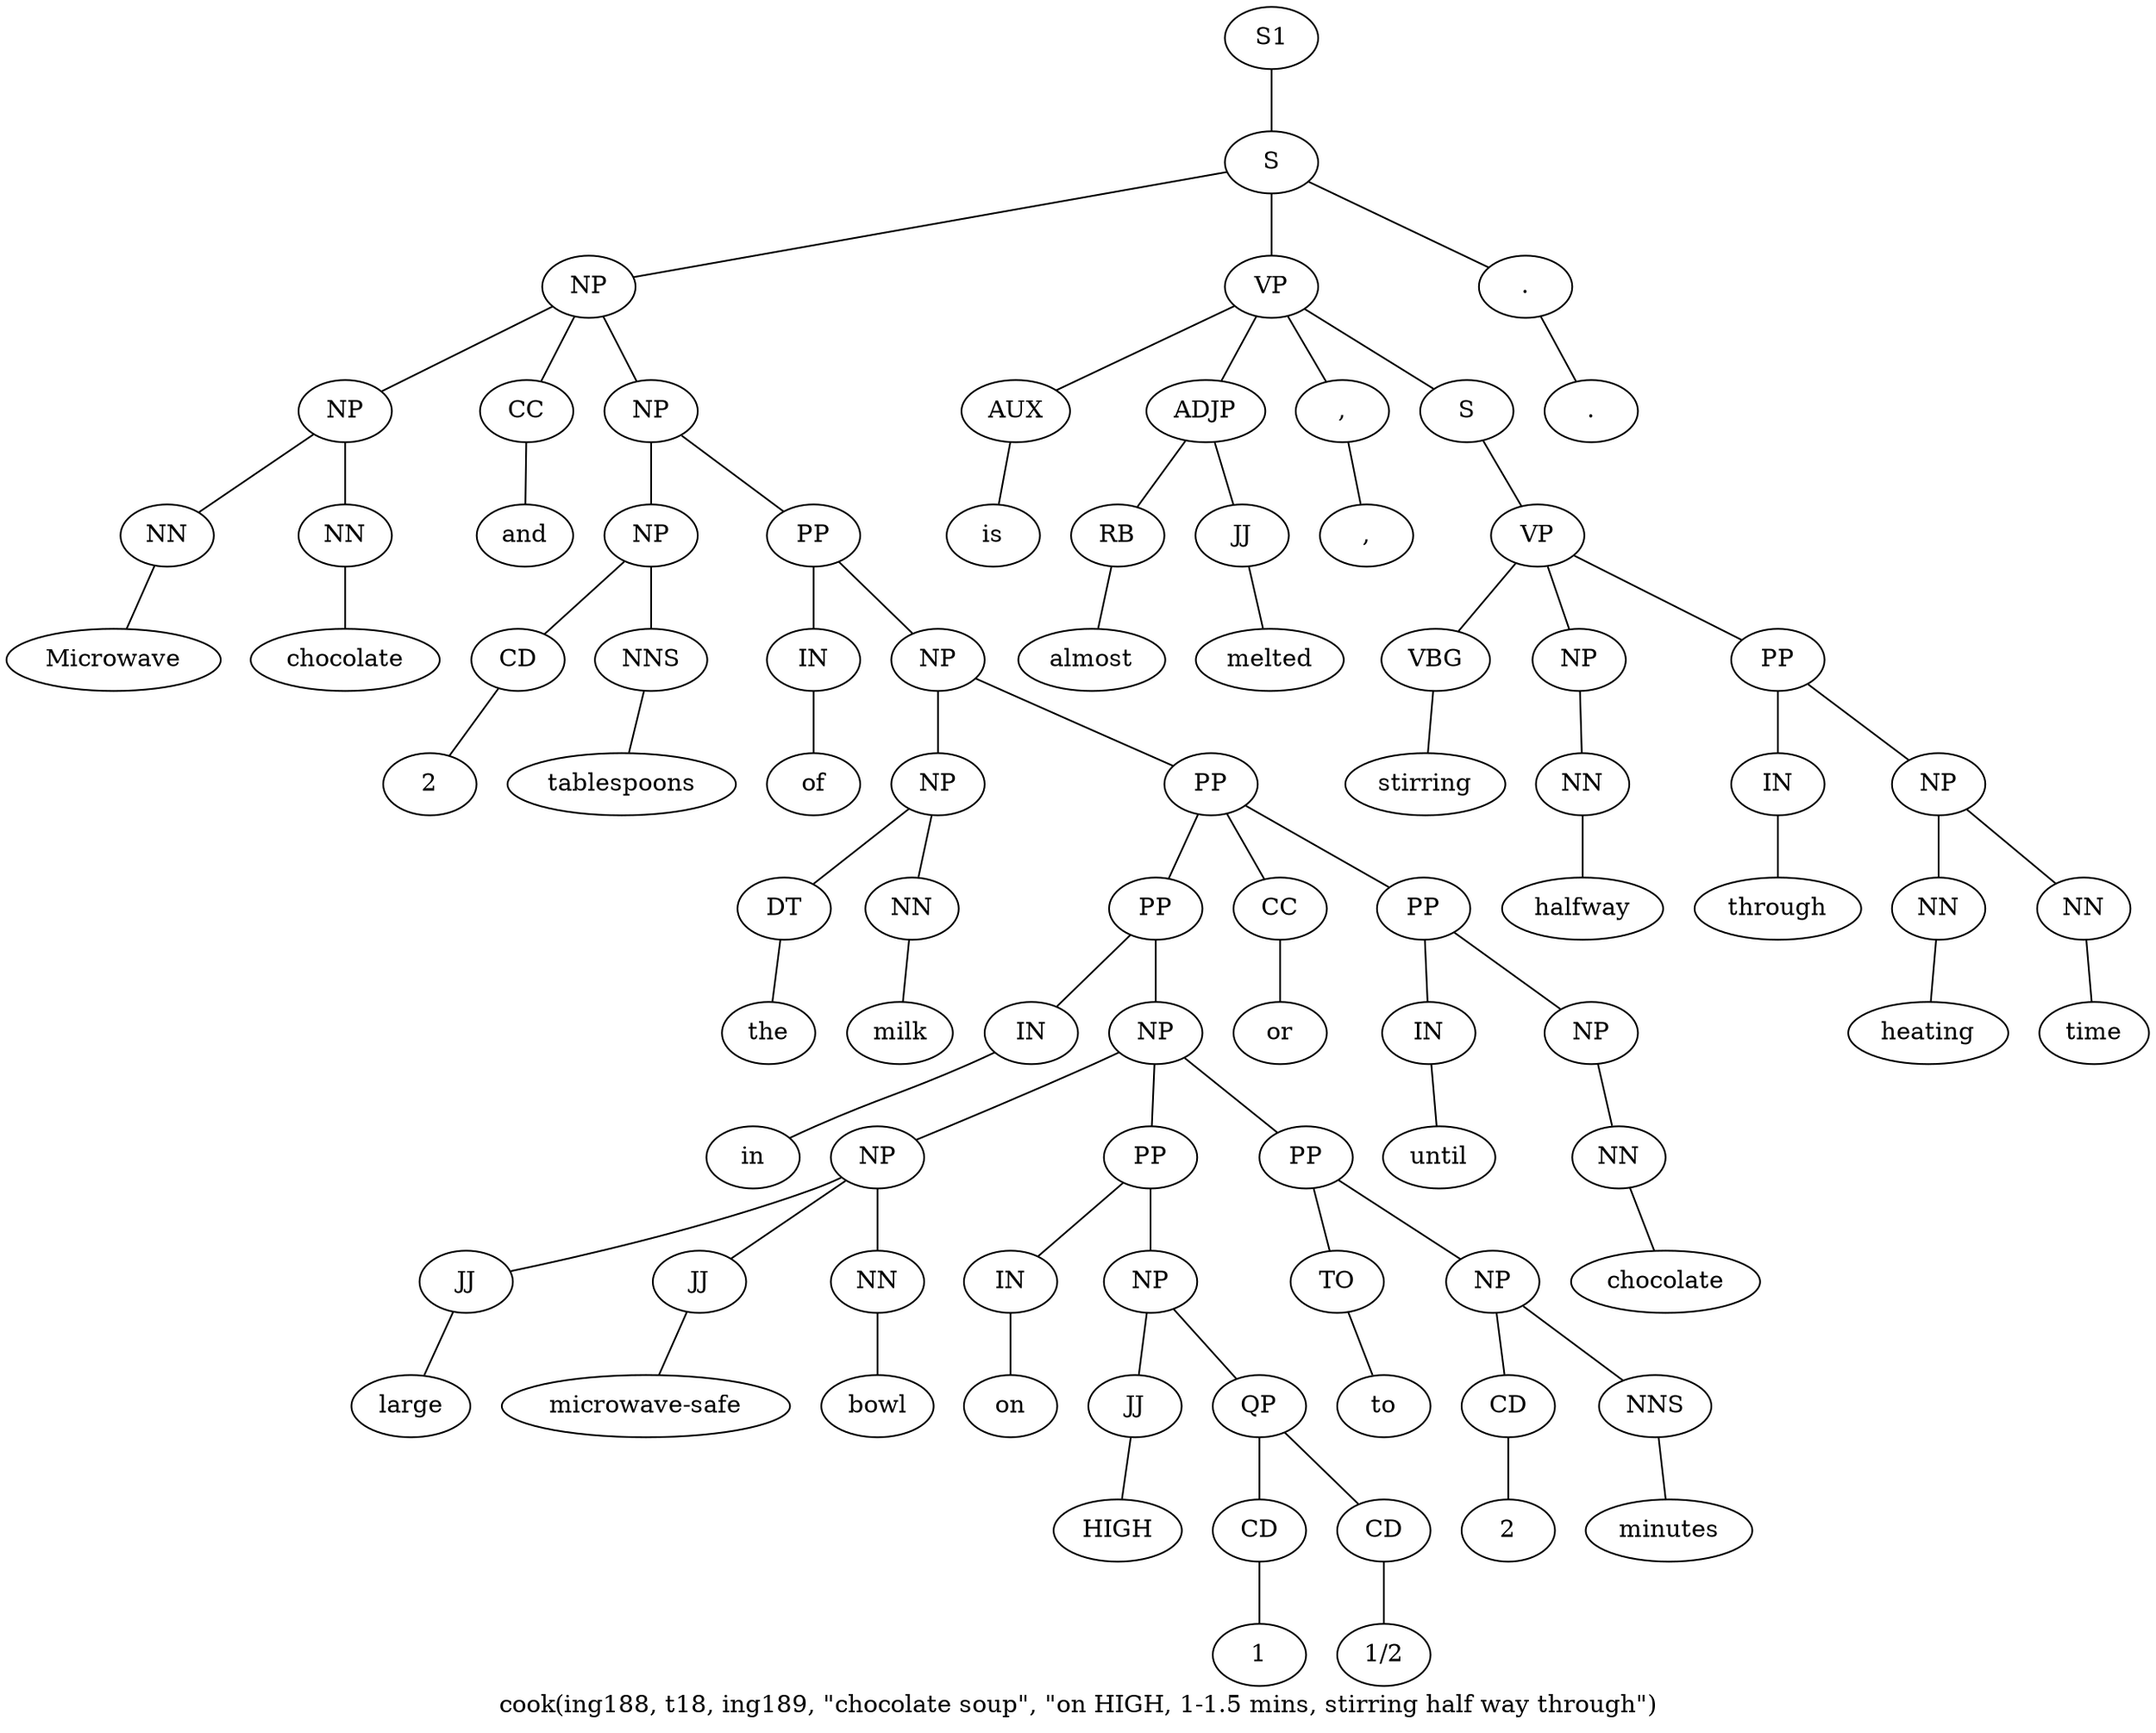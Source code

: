graph SyntaxGraph {
	label = "cook(ing188, t18, ing189, \"chocolate soup\", \"on HIGH, 1-1.5 mins, stirring half way through\")";
	Node0 [label="S1"];
	Node1 [label="S"];
	Node2 [label="NP"];
	Node3 [label="NP"];
	Node4 [label="NN"];
	Node5 [label="Microwave"];
	Node6 [label="NN"];
	Node7 [label="chocolate"];
	Node8 [label="CC"];
	Node9 [label="and"];
	Node10 [label="NP"];
	Node11 [label="NP"];
	Node12 [label="CD"];
	Node13 [label="2"];
	Node14 [label="NNS"];
	Node15 [label="tablespoons"];
	Node16 [label="PP"];
	Node17 [label="IN"];
	Node18 [label="of"];
	Node19 [label="NP"];
	Node20 [label="NP"];
	Node21 [label="DT"];
	Node22 [label="the"];
	Node23 [label="NN"];
	Node24 [label="milk"];
	Node25 [label="PP"];
	Node26 [label="PP"];
	Node27 [label="IN"];
	Node28 [label="in"];
	Node29 [label="NP"];
	Node30 [label="NP"];
	Node31 [label="JJ"];
	Node32 [label="large"];
	Node33 [label="JJ"];
	Node34 [label="microwave-safe"];
	Node35 [label="NN"];
	Node36 [label="bowl"];
	Node37 [label="PP"];
	Node38 [label="IN"];
	Node39 [label="on"];
	Node40 [label="NP"];
	Node41 [label="JJ"];
	Node42 [label="HIGH"];
	Node43 [label="QP"];
	Node44 [label="CD"];
	Node45 [label="1"];
	Node46 [label="CD"];
	Node47 [label="1/2"];
	Node48 [label="PP"];
	Node49 [label="TO"];
	Node50 [label="to"];
	Node51 [label="NP"];
	Node52 [label="CD"];
	Node53 [label="2"];
	Node54 [label="NNS"];
	Node55 [label="minutes"];
	Node56 [label="CC"];
	Node57 [label="or"];
	Node58 [label="PP"];
	Node59 [label="IN"];
	Node60 [label="until"];
	Node61 [label="NP"];
	Node62 [label="NN"];
	Node63 [label="chocolate"];
	Node64 [label="VP"];
	Node65 [label="AUX"];
	Node66 [label="is"];
	Node67 [label="ADJP"];
	Node68 [label="RB"];
	Node69 [label="almost"];
	Node70 [label="JJ"];
	Node71 [label="melted"];
	Node72 [label=","];
	Node73 [label=","];
	Node74 [label="S"];
	Node75 [label="VP"];
	Node76 [label="VBG"];
	Node77 [label="stirring"];
	Node78 [label="NP"];
	Node79 [label="NN"];
	Node80 [label="halfway"];
	Node81 [label="PP"];
	Node82 [label="IN"];
	Node83 [label="through"];
	Node84 [label="NP"];
	Node85 [label="NN"];
	Node86 [label="heating"];
	Node87 [label="NN"];
	Node88 [label="time"];
	Node89 [label="."];
	Node90 [label="."];

	Node0 -- Node1;
	Node1 -- Node2;
	Node1 -- Node64;
	Node1 -- Node89;
	Node2 -- Node3;
	Node2 -- Node8;
	Node2 -- Node10;
	Node3 -- Node4;
	Node3 -- Node6;
	Node4 -- Node5;
	Node6 -- Node7;
	Node8 -- Node9;
	Node10 -- Node11;
	Node10 -- Node16;
	Node11 -- Node12;
	Node11 -- Node14;
	Node12 -- Node13;
	Node14 -- Node15;
	Node16 -- Node17;
	Node16 -- Node19;
	Node17 -- Node18;
	Node19 -- Node20;
	Node19 -- Node25;
	Node20 -- Node21;
	Node20 -- Node23;
	Node21 -- Node22;
	Node23 -- Node24;
	Node25 -- Node26;
	Node25 -- Node56;
	Node25 -- Node58;
	Node26 -- Node27;
	Node26 -- Node29;
	Node27 -- Node28;
	Node29 -- Node30;
	Node29 -- Node37;
	Node29 -- Node48;
	Node30 -- Node31;
	Node30 -- Node33;
	Node30 -- Node35;
	Node31 -- Node32;
	Node33 -- Node34;
	Node35 -- Node36;
	Node37 -- Node38;
	Node37 -- Node40;
	Node38 -- Node39;
	Node40 -- Node41;
	Node40 -- Node43;
	Node41 -- Node42;
	Node43 -- Node44;
	Node43 -- Node46;
	Node44 -- Node45;
	Node46 -- Node47;
	Node48 -- Node49;
	Node48 -- Node51;
	Node49 -- Node50;
	Node51 -- Node52;
	Node51 -- Node54;
	Node52 -- Node53;
	Node54 -- Node55;
	Node56 -- Node57;
	Node58 -- Node59;
	Node58 -- Node61;
	Node59 -- Node60;
	Node61 -- Node62;
	Node62 -- Node63;
	Node64 -- Node65;
	Node64 -- Node67;
	Node64 -- Node72;
	Node64 -- Node74;
	Node65 -- Node66;
	Node67 -- Node68;
	Node67 -- Node70;
	Node68 -- Node69;
	Node70 -- Node71;
	Node72 -- Node73;
	Node74 -- Node75;
	Node75 -- Node76;
	Node75 -- Node78;
	Node75 -- Node81;
	Node76 -- Node77;
	Node78 -- Node79;
	Node79 -- Node80;
	Node81 -- Node82;
	Node81 -- Node84;
	Node82 -- Node83;
	Node84 -- Node85;
	Node84 -- Node87;
	Node85 -- Node86;
	Node87 -- Node88;
	Node89 -- Node90;
}